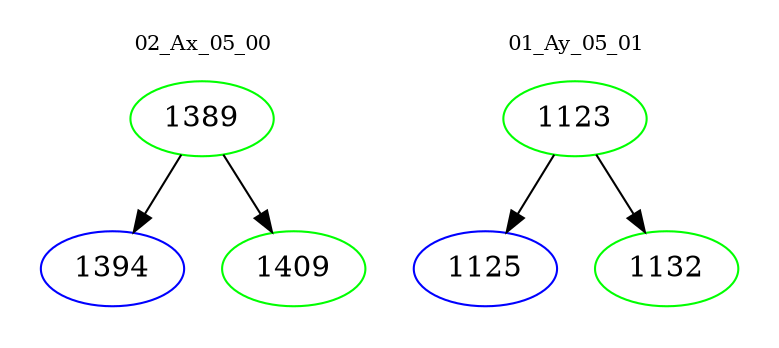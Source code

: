 digraph{
subgraph cluster_0 {
color = white
label = "02_Ax_05_00";
fontsize=10;
T0_1389 [label="1389", color="green"]
T0_1389 -> T0_1394 [color="black"]
T0_1394 [label="1394", color="blue"]
T0_1389 -> T0_1409 [color="black"]
T0_1409 [label="1409", color="green"]
}
subgraph cluster_1 {
color = white
label = "01_Ay_05_01";
fontsize=10;
T1_1123 [label="1123", color="green"]
T1_1123 -> T1_1125 [color="black"]
T1_1125 [label="1125", color="blue"]
T1_1123 -> T1_1132 [color="black"]
T1_1132 [label="1132", color="green"]
}
}
